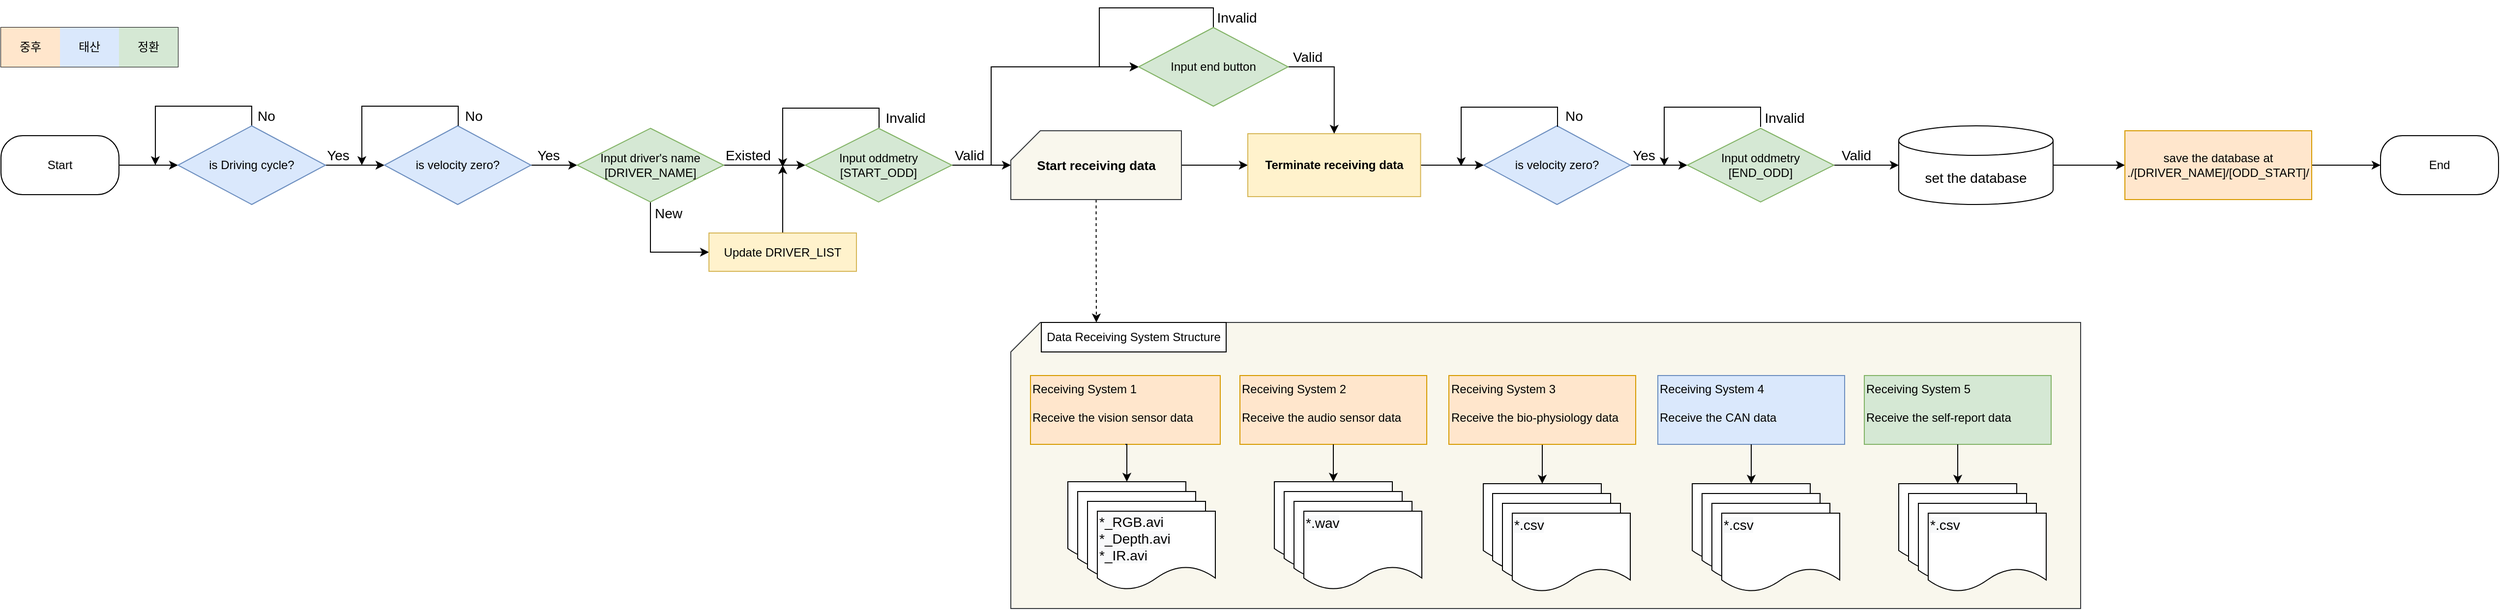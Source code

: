 <mxfile version="14.8.0" type="github">
  <diagram id="9sjSQOluyWNxVxPV03U9" name="Page-1">
    <mxGraphModel dx="3860" dy="1178" grid="1" gridSize="10" guides="1" tooltips="1" connect="1" arrows="1" fold="1" page="1" pageScale="1" pageWidth="827" pageHeight="1169" math="0" shadow="0">
      <root>
        <mxCell id="0" />
        <mxCell id="1" parent="0" />
        <mxCell id="HafpxJaXgJPL_smQRMil-64" value="" style="shape=card;whiteSpace=wrap;html=1;fillColor=#f9f7ed;strokeColor=#36393d;" parent="1" vertex="1">
          <mxGeometry x="-513" y="640" width="1088" height="291" as="geometry" />
        </mxCell>
        <mxCell id="3FpeJXdNMxqSQx9x5M5K-62" value="" style="shape=table;html=1;whiteSpace=wrap;startSize=0;container=1;collapsible=0;childLayout=tableLayout;fontSize=14;align=left;" parent="1" vertex="1">
          <mxGeometry x="-1540" y="340" width="180" height="40" as="geometry" />
        </mxCell>
        <mxCell id="3FpeJXdNMxqSQx9x5M5K-63" value="" style="shape=partialRectangle;html=1;whiteSpace=wrap;collapsible=0;dropTarget=0;pointerEvents=0;fillColor=none;top=0;left=0;bottom=0;right=0;points=[[0,0.5],[1,0.5]];portConstraint=eastwest;" parent="3FpeJXdNMxqSQx9x5M5K-62" vertex="1">
          <mxGeometry width="180" height="40" as="geometry" />
        </mxCell>
        <mxCell id="3FpeJXdNMxqSQx9x5M5K-64" value="중후" style="shape=partialRectangle;html=1;whiteSpace=wrap;connectable=0;fillColor=#ffe6cc;top=0;left=0;bottom=0;right=0;overflow=hidden;strokeColor=#d79b00;" parent="3FpeJXdNMxqSQx9x5M5K-63" vertex="1">
          <mxGeometry width="60" height="40" as="geometry" />
        </mxCell>
        <mxCell id="3FpeJXdNMxqSQx9x5M5K-65" value="태산" style="shape=partialRectangle;html=1;whiteSpace=wrap;connectable=0;fillColor=#dae8fc;top=0;left=0;bottom=0;right=0;overflow=hidden;strokeColor=#6c8ebf;" parent="3FpeJXdNMxqSQx9x5M5K-63" vertex="1">
          <mxGeometry x="60" width="60" height="40" as="geometry" />
        </mxCell>
        <mxCell id="3FpeJXdNMxqSQx9x5M5K-66" value="정환" style="shape=partialRectangle;html=1;whiteSpace=wrap;connectable=0;fillColor=#d5e8d4;top=0;left=0;bottom=0;right=0;overflow=hidden;strokeColor=#82b366;" parent="3FpeJXdNMxqSQx9x5M5K-63" vertex="1">
          <mxGeometry x="120" width="60" height="40" as="geometry" />
        </mxCell>
        <mxCell id="drxS9ock35KbLHNgBIPW-20" value="Data Receiving System Structure" style="rounded=0;whiteSpace=wrap;html=1;" parent="1" vertex="1">
          <mxGeometry x="-482" y="640" width="188" height="30" as="geometry" />
        </mxCell>
        <mxCell id="HafpxJaXgJPL_smQRMil-31" value="Receiving System 1&lt;br&gt;&lt;br&gt;&lt;div style=&quot;text-align: right&quot;&gt;&lt;span&gt;Receive the vision sensor data&lt;/span&gt;&lt;/div&gt;" style="whiteSpace=wrap;html=1;align=left;verticalAlign=top;fillColor=#ffe6cc;strokeColor=#d79b00;" parent="1" vertex="1">
          <mxGeometry x="-493" y="694" width="193" height="70" as="geometry" />
        </mxCell>
        <mxCell id="HafpxJaXgJPL_smQRMil-32" value="" style="shape=document;whiteSpace=wrap;html=1;boundedLbl=1;fontSize=14;align=left;" parent="1" vertex="1">
          <mxGeometry x="-455" y="802" width="120" height="80" as="geometry" />
        </mxCell>
        <mxCell id="HafpxJaXgJPL_smQRMil-33" value="" style="shape=document;whiteSpace=wrap;html=1;boundedLbl=1;fontSize=14;align=left;" parent="1" vertex="1">
          <mxGeometry x="-445" y="812" width="120" height="80" as="geometry" />
        </mxCell>
        <mxCell id="HafpxJaXgJPL_smQRMil-34" value="" style="shape=document;whiteSpace=wrap;html=1;boundedLbl=1;fontSize=14;align=left;" parent="1" vertex="1">
          <mxGeometry x="-435" y="822" width="120" height="80" as="geometry" />
        </mxCell>
        <mxCell id="HafpxJaXgJPL_smQRMil-35" value="&#xa;&#xa;&lt;span style=&quot;color: rgb(0, 0, 0); font-family: helvetica; font-size: 14px; font-style: normal; font-weight: 400; letter-spacing: normal; text-indent: 0px; text-transform: none; word-spacing: 0px; background-color: rgb(248, 249, 250); display: inline; float: none;&quot;&gt;*_RGB.avi&lt;/span&gt;&lt;br style=&quot;color: rgb(0, 0, 0); font-family: helvetica; font-size: 14px; font-style: normal; font-weight: 400; letter-spacing: normal; text-indent: 0px; text-transform: none; word-spacing: 0px; background-color: rgb(248, 249, 250);&quot;&gt;&lt;span style=&quot;color: rgb(0, 0, 0); font-family: helvetica; font-size: 14px; font-style: normal; font-weight: 400; letter-spacing: normal; text-indent: 0px; text-transform: none; word-spacing: 0px; background-color: rgb(248, 249, 250); display: inline; float: none;&quot;&gt;*_Depth.avi&lt;/span&gt;&lt;br style=&quot;color: rgb(0, 0, 0); font-family: helvetica; font-size: 14px; font-style: normal; font-weight: 400; letter-spacing: normal; text-indent: 0px; text-transform: none; word-spacing: 0px; background-color: rgb(248, 249, 250);&quot;&gt;&lt;span style=&quot;color: rgb(0, 0, 0); font-family: helvetica; font-size: 14px; font-style: normal; font-weight: 400; letter-spacing: normal; text-indent: 0px; text-transform: none; word-spacing: 0px; background-color: rgb(248, 249, 250); display: inline; float: none;&quot;&gt;*_IR.avi&lt;/span&gt;&#xa;&#xa;" style="shape=document;whiteSpace=wrap;html=1;boundedLbl=1;fontSize=14;align=left;verticalAlign=middle;" parent="1" vertex="1">
          <mxGeometry x="-425" y="832" width="120" height="80" as="geometry" />
        </mxCell>
        <mxCell id="HafpxJaXgJPL_smQRMil-36" value="Receiving&amp;nbsp;System 2&lt;br&gt;&lt;br&gt;&lt;span style=&quot;text-align: right&quot;&gt;Receive&amp;nbsp;&lt;/span&gt;&lt;span style=&quot;text-align: right&quot;&gt;the audio sensor data&lt;/span&gt;&lt;span style=&quot;text-align: right&quot;&gt;&lt;br&gt;&lt;/span&gt;" style="whiteSpace=wrap;html=1;align=left;verticalAlign=top;fillColor=#ffe6cc;strokeColor=#d79b00;" parent="1" vertex="1">
          <mxGeometry x="-280" y="694" width="190" height="70" as="geometry" />
        </mxCell>
        <mxCell id="HafpxJaXgJPL_smQRMil-37" style="edgeStyle=orthogonalEdgeStyle;rounded=0;orthogonalLoop=1;jettySize=auto;html=1;fontSize=14;" parent="1" source="HafpxJaXgJPL_smQRMil-38" target="HafpxJaXgJPL_smQRMil-44" edge="1">
          <mxGeometry relative="1" as="geometry" />
        </mxCell>
        <mxCell id="HafpxJaXgJPL_smQRMil-38" value="Receiving&amp;nbsp;System 3&lt;br&gt;&lt;br&gt;&lt;span style=&quot;text-align: right&quot;&gt;Receive&amp;nbsp;&lt;/span&gt;&lt;span style=&quot;text-align: right&quot;&gt;the bio-physiology data&lt;/span&gt;&lt;span style=&quot;text-align: right&quot;&gt;&lt;br&gt;&lt;/span&gt;" style="whiteSpace=wrap;html=1;align=left;verticalAlign=top;fillColor=#ffe6cc;strokeColor=#d79b00;" parent="1" vertex="1">
          <mxGeometry x="-67.5" y="694" width="190" height="70" as="geometry" />
        </mxCell>
        <mxCell id="HafpxJaXgJPL_smQRMil-39" value="Receiving&amp;nbsp;System 4&lt;br&gt;&lt;br&gt;&lt;span style=&quot;text-align: right&quot;&gt;Receive&amp;nbsp;&lt;/span&gt;&lt;span style=&quot;text-align: right&quot;&gt;the CAN data&lt;/span&gt;&lt;span style=&quot;text-align: right&quot;&gt;&lt;br&gt;&lt;/span&gt;" style="whiteSpace=wrap;html=1;align=left;verticalAlign=top;fillColor=#dae8fc;strokeColor=#6c8ebf;" parent="1" vertex="1">
          <mxGeometry x="145" y="694" width="190" height="70" as="geometry" />
        </mxCell>
        <mxCell id="HafpxJaXgJPL_smQRMil-40" value="" style="shape=document;whiteSpace=wrap;html=1;boundedLbl=1;fontSize=14;align=left;" parent="1" vertex="1">
          <mxGeometry x="-245" y="802" width="120" height="80" as="geometry" />
        </mxCell>
        <mxCell id="HafpxJaXgJPL_smQRMil-41" value="" style="shape=document;whiteSpace=wrap;html=1;boundedLbl=1;fontSize=14;align=left;" parent="1" vertex="1">
          <mxGeometry x="-235" y="812" width="120" height="80" as="geometry" />
        </mxCell>
        <mxCell id="HafpxJaXgJPL_smQRMil-42" value="" style="shape=document;whiteSpace=wrap;html=1;boundedLbl=1;fontSize=14;align=left;" parent="1" vertex="1">
          <mxGeometry x="-225" y="822" width="120" height="80" as="geometry" />
        </mxCell>
        <mxCell id="HafpxJaXgJPL_smQRMil-43" value="&#xa;&#xa;&lt;span style=&quot;color: rgb(0, 0, 0); font-family: helvetica; font-size: 14px; font-style: normal; font-weight: 400; letter-spacing: normal; text-align: left; text-indent: 0px; text-transform: none; word-spacing: 0px; background-color: rgb(248, 249, 250); display: inline; float: none;&quot;&gt;*.wav&lt;/span&gt;&#xa;&#xa;" style="shape=document;whiteSpace=wrap;html=1;boundedLbl=1;fontSize=14;align=left;verticalAlign=bottom;" parent="1" vertex="1">
          <mxGeometry x="-215" y="832" width="120" height="80" as="geometry" />
        </mxCell>
        <mxCell id="HafpxJaXgJPL_smQRMil-44" value="" style="shape=document;whiteSpace=wrap;html=1;boundedLbl=1;fontSize=14;align=left;" parent="1" vertex="1">
          <mxGeometry x="-32.5" y="804" width="120" height="80" as="geometry" />
        </mxCell>
        <mxCell id="HafpxJaXgJPL_smQRMil-45" value="" style="shape=document;whiteSpace=wrap;html=1;boundedLbl=1;fontSize=14;align=left;" parent="1" vertex="1">
          <mxGeometry x="-23" y="814" width="120" height="80" as="geometry" />
        </mxCell>
        <mxCell id="HafpxJaXgJPL_smQRMil-46" value="" style="shape=document;whiteSpace=wrap;html=1;boundedLbl=1;fontSize=14;align=left;" parent="1" vertex="1">
          <mxGeometry x="-13" y="824" width="120" height="80" as="geometry" />
        </mxCell>
        <mxCell id="HafpxJaXgJPL_smQRMil-47" value="&#xa;&#xa;&lt;span style=&quot;color: rgb(0, 0, 0); font-family: helvetica; font-size: 14px; font-style: normal; font-weight: 400; letter-spacing: normal; text-align: left; text-indent: 0px; text-transform: none; word-spacing: 0px; background-color: rgb(248, 249, 250); display: inline; float: none;&quot;&gt;*.csv&lt;/span&gt;&#xa;&#xa;" style="shape=document;whiteSpace=wrap;html=1;boundedLbl=1;fontSize=14;align=left;verticalAlign=bottom;" parent="1" vertex="1">
          <mxGeometry x="-3" y="834" width="120" height="80" as="geometry" />
        </mxCell>
        <mxCell id="HafpxJaXgJPL_smQRMil-48" value="" style="shape=document;whiteSpace=wrap;html=1;boundedLbl=1;fontSize=14;align=left;" parent="1" vertex="1">
          <mxGeometry x="180" y="804" width="120" height="80" as="geometry" />
        </mxCell>
        <mxCell id="HafpxJaXgJPL_smQRMil-49" value="" style="shape=document;whiteSpace=wrap;html=1;boundedLbl=1;fontSize=14;align=left;" parent="1" vertex="1">
          <mxGeometry x="190" y="814" width="120" height="80" as="geometry" />
        </mxCell>
        <mxCell id="HafpxJaXgJPL_smQRMil-50" value="" style="shape=document;whiteSpace=wrap;html=1;boundedLbl=1;fontSize=14;align=left;" parent="1" vertex="1">
          <mxGeometry x="200" y="824" width="120" height="80" as="geometry" />
        </mxCell>
        <mxCell id="HafpxJaXgJPL_smQRMil-51" value="&#xa;&#xa;&lt;span style=&quot;color: rgb(0, 0, 0); font-family: helvetica; font-size: 14px; font-style: normal; font-weight: 400; letter-spacing: normal; text-align: left; text-indent: 0px; text-transform: none; word-spacing: 0px; background-color: rgb(248, 249, 250); display: inline; float: none;&quot;&gt;*.csv&lt;/span&gt;&#xa;&#xa;" style="shape=document;whiteSpace=wrap;html=1;boundedLbl=1;fontSize=14;align=left;verticalAlign=bottom;" parent="1" vertex="1">
          <mxGeometry x="210" y="834" width="120" height="80" as="geometry" />
        </mxCell>
        <mxCell id="HafpxJaXgJPL_smQRMil-52" value="Receiving&amp;nbsp;System 5&lt;br&gt;&lt;br&gt;&lt;span style=&quot;text-align: right&quot;&gt;Receive&amp;nbsp;&lt;/span&gt;&lt;span style=&quot;text-align: right&quot;&gt;the self-report data&lt;/span&gt;&lt;span style=&quot;text-align: right&quot;&gt;&lt;br&gt;&lt;/span&gt;" style="whiteSpace=wrap;html=1;align=left;verticalAlign=top;fillColor=#d5e8d4;strokeColor=#82b366;" parent="1" vertex="1">
          <mxGeometry x="355" y="694" width="190" height="70" as="geometry" />
        </mxCell>
        <mxCell id="HafpxJaXgJPL_smQRMil-53" value="" style="shape=document;whiteSpace=wrap;html=1;boundedLbl=1;fontSize=14;align=left;" parent="1" vertex="1">
          <mxGeometry x="390" y="804" width="120" height="80" as="geometry" />
        </mxCell>
        <mxCell id="HafpxJaXgJPL_smQRMil-54" value="" style="shape=document;whiteSpace=wrap;html=1;boundedLbl=1;fontSize=14;align=left;" parent="1" vertex="1">
          <mxGeometry x="400" y="814" width="120" height="80" as="geometry" />
        </mxCell>
        <mxCell id="HafpxJaXgJPL_smQRMil-55" value="" style="shape=document;whiteSpace=wrap;html=1;boundedLbl=1;fontSize=14;align=left;" parent="1" vertex="1">
          <mxGeometry x="410" y="824" width="120" height="80" as="geometry" />
        </mxCell>
        <mxCell id="HafpxJaXgJPL_smQRMil-56" value="&#xa;&#xa;&lt;span style=&quot;color: rgb(0, 0, 0); font-family: helvetica; font-size: 14px; font-style: normal; font-weight: 400; letter-spacing: normal; text-align: left; text-indent: 0px; text-transform: none; word-spacing: 0px; background-color: rgb(248, 249, 250); display: inline; float: none;&quot;&gt;*.csv&lt;/span&gt;&#xa;&#xa;" style="shape=document;whiteSpace=wrap;html=1;boundedLbl=1;fontSize=14;align=left;verticalAlign=bottom;" parent="1" vertex="1">
          <mxGeometry x="420" y="834" width="120" height="80" as="geometry" />
        </mxCell>
        <mxCell id="HafpxJaXgJPL_smQRMil-57" style="edgeStyle=orthogonalEdgeStyle;rounded=0;orthogonalLoop=1;jettySize=auto;html=1;fontSize=14;exitX=0.5;exitY=1;exitDx=0;exitDy=0;entryX=0.5;entryY=0;entryDx=0;entryDy=0;" parent="1" source="HafpxJaXgJPL_smQRMil-36" target="HafpxJaXgJPL_smQRMil-40" edge="1">
          <mxGeometry relative="1" as="geometry">
            <mxPoint x="37.5" y="806" as="sourcePoint" />
            <mxPoint x="37.5" y="896" as="targetPoint" />
          </mxGeometry>
        </mxCell>
        <mxCell id="HafpxJaXgJPL_smQRMil-58" style="edgeStyle=orthogonalEdgeStyle;rounded=0;orthogonalLoop=1;jettySize=auto;html=1;fontSize=14;exitX=0.5;exitY=1;exitDx=0;exitDy=0;entryX=0.5;entryY=0;entryDx=0;entryDy=0;" parent="1" source="HafpxJaXgJPL_smQRMil-31" target="HafpxJaXgJPL_smQRMil-32" edge="1">
          <mxGeometry relative="1" as="geometry">
            <mxPoint x="-175" y="806" as="sourcePoint" />
            <mxPoint x="-190" y="896" as="targetPoint" />
          </mxGeometry>
        </mxCell>
        <mxCell id="HafpxJaXgJPL_smQRMil-59" style="edgeStyle=orthogonalEdgeStyle;rounded=0;orthogonalLoop=1;jettySize=auto;html=1;fontSize=14;exitX=0.5;exitY=1;exitDx=0;exitDy=0;entryX=0.5;entryY=0;entryDx=0;entryDy=0;" parent="1" source="HafpxJaXgJPL_smQRMil-39" target="HafpxJaXgJPL_smQRMil-48" edge="1">
          <mxGeometry relative="1" as="geometry">
            <mxPoint x="37.5" y="806" as="sourcePoint" />
            <mxPoint x="37.5" y="896" as="targetPoint" />
          </mxGeometry>
        </mxCell>
        <mxCell id="HafpxJaXgJPL_smQRMil-60" style="edgeStyle=orthogonalEdgeStyle;rounded=0;orthogonalLoop=1;jettySize=auto;html=1;fontSize=14;exitX=0.5;exitY=1;exitDx=0;exitDy=0;entryX=0.5;entryY=0;entryDx=0;entryDy=0;" parent="1" source="HafpxJaXgJPL_smQRMil-52" target="HafpxJaXgJPL_smQRMil-53" edge="1">
          <mxGeometry relative="1" as="geometry">
            <mxPoint x="47.5" y="816" as="sourcePoint" />
            <mxPoint x="47.5" y="906" as="targetPoint" />
          </mxGeometry>
        </mxCell>
        <mxCell id="bvBq929IR__7hh6riqBq-3" value="" style="edgeStyle=orthogonalEdgeStyle;rounded=0;orthogonalLoop=1;jettySize=auto;html=1;" edge="1" parent="1" source="bvBq929IR__7hh6riqBq-1" target="bvBq929IR__7hh6riqBq-2">
          <mxGeometry relative="1" as="geometry" />
        </mxCell>
        <mxCell id="bvBq929IR__7hh6riqBq-1" value="Start" style="rounded=1;whiteSpace=wrap;html=1;arcSize=37;" vertex="1" parent="1">
          <mxGeometry x="-1540" y="450" width="120" height="60" as="geometry" />
        </mxCell>
        <mxCell id="bvBq929IR__7hh6riqBq-5" value="" style="edgeStyle=orthogonalEdgeStyle;rounded=0;orthogonalLoop=1;jettySize=auto;html=1;" edge="1" parent="1" source="bvBq929IR__7hh6riqBq-2" target="bvBq929IR__7hh6riqBq-4">
          <mxGeometry relative="1" as="geometry" />
        </mxCell>
        <mxCell id="bvBq929IR__7hh6riqBq-24" style="edgeStyle=orthogonalEdgeStyle;rounded=0;orthogonalLoop=1;jettySize=auto;html=1;exitX=0.5;exitY=0;exitDx=0;exitDy=0;" edge="1" parent="1" source="bvBq929IR__7hh6riqBq-2">
          <mxGeometry relative="1" as="geometry">
            <mxPoint x="-1383" y="480" as="targetPoint" />
            <Array as="points">
              <mxPoint x="-1285" y="420" />
              <mxPoint x="-1383" y="420" />
              <mxPoint x="-1383" y="480" />
            </Array>
          </mxGeometry>
        </mxCell>
        <mxCell id="bvBq929IR__7hh6riqBq-2" value="is Driving cycle?" style="rhombus;whiteSpace=wrap;html=1;fillColor=#dae8fc;strokeColor=#6c8ebf;" vertex="1" parent="1">
          <mxGeometry x="-1360" y="440" width="150" height="80" as="geometry" />
        </mxCell>
        <mxCell id="bvBq929IR__7hh6riqBq-7" value="" style="edgeStyle=orthogonalEdgeStyle;rounded=0;orthogonalLoop=1;jettySize=auto;html=1;" edge="1" parent="1" source="bvBq929IR__7hh6riqBq-4" target="bvBq929IR__7hh6riqBq-6">
          <mxGeometry relative="1" as="geometry" />
        </mxCell>
        <mxCell id="bvBq929IR__7hh6riqBq-4" value="is velocity zero?" style="rhombus;whiteSpace=wrap;html=1;fillColor=#dae8fc;strokeColor=#6c8ebf;" vertex="1" parent="1">
          <mxGeometry x="-1150" y="440" width="149" height="80" as="geometry" />
        </mxCell>
        <mxCell id="bvBq929IR__7hh6riqBq-9" value="" style="edgeStyle=orthogonalEdgeStyle;rounded=0;orthogonalLoop=1;jettySize=auto;html=1;" edge="1" parent="1" source="bvBq929IR__7hh6riqBq-6" target="bvBq929IR__7hh6riqBq-8">
          <mxGeometry relative="1" as="geometry" />
        </mxCell>
        <mxCell id="bvBq929IR__7hh6riqBq-34" style="edgeStyle=orthogonalEdgeStyle;rounded=0;orthogonalLoop=1;jettySize=auto;html=1;exitX=0.5;exitY=1;exitDx=0;exitDy=0;entryX=0;entryY=0.5;entryDx=0;entryDy=0;" edge="1" parent="1" source="bvBq929IR__7hh6riqBq-6" target="bvBq929IR__7hh6riqBq-30">
          <mxGeometry relative="1" as="geometry" />
        </mxCell>
        <mxCell id="bvBq929IR__7hh6riqBq-6" value="Input driver&#39;s name&lt;br&gt;[DRIVER_NAME]" style="rhombus;whiteSpace=wrap;html=1;fillColor=#d5e8d4;strokeColor=#82b366;" vertex="1" parent="1">
          <mxGeometry x="-954" y="442.5" width="149" height="75" as="geometry" />
        </mxCell>
        <mxCell id="bvBq929IR__7hh6riqBq-11" value="" style="edgeStyle=orthogonalEdgeStyle;rounded=0;orthogonalLoop=1;jettySize=auto;html=1;" edge="1" parent="1" source="bvBq929IR__7hh6riqBq-8" target="bvBq929IR__7hh6riqBq-10">
          <mxGeometry relative="1" as="geometry" />
        </mxCell>
        <mxCell id="bvBq929IR__7hh6riqBq-8" value="Input oddmetry&lt;br&gt;[START_ODD]" style="rhombus;whiteSpace=wrap;html=1;fillColor=#d5e8d4;strokeColor=#82b366;" vertex="1" parent="1">
          <mxGeometry x="-722" y="442.5" width="149" height="75" as="geometry" />
        </mxCell>
        <mxCell id="bvBq929IR__7hh6riqBq-13" value="" style="edgeStyle=orthogonalEdgeStyle;rounded=0;orthogonalLoop=1;jettySize=auto;html=1;" edge="1" parent="1" source="bvBq929IR__7hh6riqBq-10" target="bvBq929IR__7hh6riqBq-12">
          <mxGeometry relative="1" as="geometry" />
        </mxCell>
        <mxCell id="bvBq929IR__7hh6riqBq-36" style="edgeStyle=orthogonalEdgeStyle;rounded=0;orthogonalLoop=1;jettySize=auto;html=1;entryX=0;entryY=0.5;entryDx=0;entryDy=0;" edge="1" parent="1" target="bvBq929IR__7hh6riqBq-35">
          <mxGeometry relative="1" as="geometry">
            <mxPoint x="-533" y="480" as="sourcePoint" />
            <Array as="points">
              <mxPoint x="-533" y="380" />
            </Array>
          </mxGeometry>
        </mxCell>
        <mxCell id="bvBq929IR__7hh6riqBq-58" style="edgeStyle=orthogonalEdgeStyle;rounded=0;orthogonalLoop=1;jettySize=auto;html=1;exitX=0.5;exitY=1;exitDx=0;exitDy=0;exitPerimeter=0;dashed=1;" edge="1" parent="1" source="bvBq929IR__7hh6riqBq-10">
          <mxGeometry relative="1" as="geometry">
            <mxPoint x="-426" y="640" as="targetPoint" />
          </mxGeometry>
        </mxCell>
        <mxCell id="bvBq929IR__7hh6riqBq-10" value="&lt;b&gt;&lt;font style=&quot;font-size: 13px&quot;&gt;Start receiving data&lt;/font&gt;&lt;/b&gt;" style="shape=card;whiteSpace=wrap;html=1;fillColor=#f9f7ed;strokeColor=#36393d;" vertex="1" parent="1">
          <mxGeometry x="-513" y="445" width="173.5" height="70" as="geometry" />
        </mxCell>
        <mxCell id="bvBq929IR__7hh6riqBq-15" value="" style="edgeStyle=orthogonalEdgeStyle;rounded=0;orthogonalLoop=1;jettySize=auto;html=1;" edge="1" parent="1" source="bvBq929IR__7hh6riqBq-12" target="bvBq929IR__7hh6riqBq-14">
          <mxGeometry relative="1" as="geometry" />
        </mxCell>
        <mxCell id="bvBq929IR__7hh6riqBq-12" value="&lt;b&gt;Terminate receiving data&lt;/b&gt;" style="rounded=0;whiteSpace=wrap;html=1;fillColor=#fff2cc;strokeColor=#d6b656;" vertex="1" parent="1">
          <mxGeometry x="-272" y="448" width="175.75" height="64" as="geometry" />
        </mxCell>
        <mxCell id="bvBq929IR__7hh6riqBq-17" value="" style="edgeStyle=orthogonalEdgeStyle;rounded=0;orthogonalLoop=1;jettySize=auto;html=1;" edge="1" parent="1" source="bvBq929IR__7hh6riqBq-14" target="bvBq929IR__7hh6riqBq-16">
          <mxGeometry relative="1" as="geometry" />
        </mxCell>
        <mxCell id="bvBq929IR__7hh6riqBq-14" value="is velocity zero?" style="rhombus;whiteSpace=wrap;html=1;fillColor=#dae8fc;strokeColor=#6c8ebf;" vertex="1" parent="1">
          <mxGeometry x="-32" y="440" width="149" height="80" as="geometry" />
        </mxCell>
        <mxCell id="bvBq929IR__7hh6riqBq-19" value="" style="edgeStyle=orthogonalEdgeStyle;rounded=0;orthogonalLoop=1;jettySize=auto;html=1;" edge="1" parent="1" source="bvBq929IR__7hh6riqBq-16" target="bvBq929IR__7hh6riqBq-18">
          <mxGeometry relative="1" as="geometry" />
        </mxCell>
        <mxCell id="bvBq929IR__7hh6riqBq-16" value="Input oddmetry&lt;br&gt;[END_ODD]" style="rhombus;whiteSpace=wrap;html=1;fillColor=#d5e8d4;strokeColor=#82b366;" vertex="1" parent="1">
          <mxGeometry x="175" y="442.5" width="149" height="75" as="geometry" />
        </mxCell>
        <mxCell id="bvBq929IR__7hh6riqBq-21" value="" style="edgeStyle=orthogonalEdgeStyle;rounded=0;orthogonalLoop=1;jettySize=auto;html=1;" edge="1" parent="1" source="bvBq929IR__7hh6riqBq-18" target="bvBq929IR__7hh6riqBq-20">
          <mxGeometry relative="1" as="geometry" />
        </mxCell>
        <mxCell id="bvBq929IR__7hh6riqBq-18" value="set the database" style="shape=cylinder3;whiteSpace=wrap;html=1;boundedLbl=1;backgroundOutline=1;size=15;fontSize=14;align=center;" vertex="1" parent="1">
          <mxGeometry x="390" y="440" width="157" height="80" as="geometry" />
        </mxCell>
        <mxCell id="bvBq929IR__7hh6riqBq-23" value="" style="edgeStyle=orthogonalEdgeStyle;rounded=0;orthogonalLoop=1;jettySize=auto;html=1;" edge="1" parent="1" source="bvBq929IR__7hh6riqBq-20" target="bvBq929IR__7hh6riqBq-22">
          <mxGeometry relative="1" as="geometry" />
        </mxCell>
        <mxCell id="bvBq929IR__7hh6riqBq-20" value="save the database at&lt;br&gt;./[DRIVER_NAME]/[ODD_START]/" style="whiteSpace=wrap;html=1;align=center;verticalAlign=middle;fillColor=#ffe6cc;strokeColor=#d79b00;" vertex="1" parent="1">
          <mxGeometry x="620" y="445" width="190" height="70" as="geometry" />
        </mxCell>
        <mxCell id="bvBq929IR__7hh6riqBq-22" value="End" style="rounded=1;whiteSpace=wrap;html=1;arcSize=37;" vertex="1" parent="1">
          <mxGeometry x="880" y="450" width="120" height="60" as="geometry" />
        </mxCell>
        <mxCell id="bvBq929IR__7hh6riqBq-28" style="edgeStyle=orthogonalEdgeStyle;rounded=0;orthogonalLoop=1;jettySize=auto;html=1;exitX=0.5;exitY=0;exitDx=0;exitDy=0;" edge="1" parent="1">
          <mxGeometry relative="1" as="geometry">
            <mxPoint x="-1173" y="480" as="targetPoint" />
            <mxPoint x="-1075" y="440" as="sourcePoint" />
            <Array as="points">
              <mxPoint x="-1075" y="420" />
              <mxPoint x="-1173" y="420" />
              <mxPoint x="-1173" y="480" />
            </Array>
          </mxGeometry>
        </mxCell>
        <mxCell id="bvBq929IR__7hh6riqBq-33" style="edgeStyle=orthogonalEdgeStyle;rounded=0;orthogonalLoop=1;jettySize=auto;html=1;exitX=0.5;exitY=0;exitDx=0;exitDy=0;" edge="1" parent="1" source="bvBq929IR__7hh6riqBq-30">
          <mxGeometry relative="1" as="geometry">
            <mxPoint x="-745" y="480" as="targetPoint" />
          </mxGeometry>
        </mxCell>
        <mxCell id="bvBq929IR__7hh6riqBq-30" value="Update DRIVER_LIST" style="rounded=0;whiteSpace=wrap;html=1;fillColor=#fff2cc;strokeColor=#d6b656;" vertex="1" parent="1">
          <mxGeometry x="-820" y="549" width="150" height="39" as="geometry" />
        </mxCell>
        <mxCell id="bvBq929IR__7hh6riqBq-31" style="edgeStyle=orthogonalEdgeStyle;rounded=0;orthogonalLoop=1;jettySize=auto;html=1;exitX=0.5;exitY=0;exitDx=0;exitDy=0;" edge="1" parent="1">
          <mxGeometry relative="1" as="geometry">
            <mxPoint x="-745" y="482" as="targetPoint" />
            <mxPoint x="-647" y="442" as="sourcePoint" />
            <Array as="points">
              <mxPoint x="-647" y="422" />
              <mxPoint x="-745" y="422" />
              <mxPoint x="-745" y="482" />
            </Array>
          </mxGeometry>
        </mxCell>
        <mxCell id="bvBq929IR__7hh6riqBq-38" style="edgeStyle=orthogonalEdgeStyle;rounded=0;orthogonalLoop=1;jettySize=auto;html=1;exitX=1;exitY=0.5;exitDx=0;exitDy=0;entryX=0.5;entryY=0;entryDx=0;entryDy=0;" edge="1" parent="1" source="bvBq929IR__7hh6riqBq-35" target="bvBq929IR__7hh6riqBq-12">
          <mxGeometry relative="1" as="geometry" />
        </mxCell>
        <mxCell id="bvBq929IR__7hh6riqBq-39" style="edgeStyle=orthogonalEdgeStyle;rounded=0;orthogonalLoop=1;jettySize=auto;html=1;exitX=0.5;exitY=0;exitDx=0;exitDy=0;entryX=0;entryY=0.5;entryDx=0;entryDy=0;" edge="1" parent="1" source="bvBq929IR__7hh6riqBq-35" target="bvBq929IR__7hh6riqBq-35">
          <mxGeometry relative="1" as="geometry">
            <mxPoint x="-423" y="390" as="targetPoint" />
            <Array as="points">
              <mxPoint x="-307" y="320" />
              <mxPoint x="-423" y="320" />
              <mxPoint x="-423" y="380" />
            </Array>
          </mxGeometry>
        </mxCell>
        <mxCell id="bvBq929IR__7hh6riqBq-35" value="Input end button" style="rhombus;whiteSpace=wrap;html=1;fillColor=#d5e8d4;strokeColor=#82b366;" vertex="1" parent="1">
          <mxGeometry x="-383" y="340" width="152" height="80" as="geometry" />
        </mxCell>
        <mxCell id="bvBq929IR__7hh6riqBq-41" style="edgeStyle=orthogonalEdgeStyle;rounded=0;orthogonalLoop=1;jettySize=auto;html=1;exitX=0.5;exitY=0;exitDx=0;exitDy=0;" edge="1" parent="1">
          <mxGeometry relative="1" as="geometry">
            <mxPoint x="151.5" y="481.0" as="targetPoint" />
            <mxPoint x="249.5" y="441" as="sourcePoint" />
            <Array as="points">
              <mxPoint x="249.5" y="421" />
              <mxPoint x="151.5" y="421" />
              <mxPoint x="151.5" y="481" />
            </Array>
          </mxGeometry>
        </mxCell>
        <mxCell id="bvBq929IR__7hh6riqBq-42" style="edgeStyle=orthogonalEdgeStyle;rounded=0;orthogonalLoop=1;jettySize=auto;html=1;exitX=0.5;exitY=0;exitDx=0;exitDy=0;" edge="1" parent="1">
          <mxGeometry relative="1" as="geometry">
            <mxPoint x="-55.0" y="481.0" as="targetPoint" />
            <mxPoint x="43" y="441" as="sourcePoint" />
            <Array as="points">
              <mxPoint x="43" y="421" />
              <mxPoint x="-55" y="421" />
              <mxPoint x="-55" y="481" />
            </Array>
          </mxGeometry>
        </mxCell>
        <mxCell id="bvBq929IR__7hh6riqBq-43" value="No" style="text;html=1;strokeColor=none;fillColor=none;align=center;verticalAlign=middle;whiteSpace=wrap;rounded=0;fontSize=14;" vertex="1" parent="1">
          <mxGeometry x="-1290" y="420" width="40" height="20" as="geometry" />
        </mxCell>
        <mxCell id="bvBq929IR__7hh6riqBq-45" value="No" style="text;html=1;strokeColor=none;fillColor=none;align=center;verticalAlign=middle;whiteSpace=wrap;rounded=0;fontSize=14;" vertex="1" parent="1">
          <mxGeometry x="-1079" y="420" width="40" height="20" as="geometry" />
        </mxCell>
        <mxCell id="bvBq929IR__7hh6riqBq-46" value="No" style="text;html=1;strokeColor=none;fillColor=none;align=center;verticalAlign=middle;whiteSpace=wrap;rounded=0;fontSize=14;" vertex="1" parent="1">
          <mxGeometry x="40" y="420" width="40" height="20" as="geometry" />
        </mxCell>
        <mxCell id="bvBq929IR__7hh6riqBq-47" value="Yes" style="text;html=1;strokeColor=none;fillColor=none;align=center;verticalAlign=middle;whiteSpace=wrap;rounded=0;fontSize=14;" vertex="1" parent="1">
          <mxGeometry x="-1217" y="460" width="40" height="20" as="geometry" />
        </mxCell>
        <mxCell id="bvBq929IR__7hh6riqBq-48" value="Yes" style="text;html=1;strokeColor=none;fillColor=none;align=center;verticalAlign=middle;whiteSpace=wrap;rounded=0;fontSize=14;" vertex="1" parent="1">
          <mxGeometry x="-1003" y="460" width="40" height="20" as="geometry" />
        </mxCell>
        <mxCell id="bvBq929IR__7hh6riqBq-49" value="Yes" style="text;html=1;strokeColor=none;fillColor=none;align=center;verticalAlign=middle;whiteSpace=wrap;rounded=0;fontSize=14;" vertex="1" parent="1">
          <mxGeometry x="111" y="460" width="40" height="20" as="geometry" />
        </mxCell>
        <mxCell id="bvBq929IR__7hh6riqBq-50" value="New" style="text;html=1;strokeColor=none;fillColor=none;align=center;verticalAlign=middle;whiteSpace=wrap;rounded=0;fontSize=14;" vertex="1" parent="1">
          <mxGeometry x="-881" y="518.5" width="40" height="20" as="geometry" />
        </mxCell>
        <mxCell id="bvBq929IR__7hh6riqBq-51" value="Existed" style="text;html=1;strokeColor=none;fillColor=none;align=center;verticalAlign=middle;whiteSpace=wrap;rounded=0;fontSize=14;" vertex="1" parent="1">
          <mxGeometry x="-800" y="460" width="40" height="20" as="geometry" />
        </mxCell>
        <mxCell id="bvBq929IR__7hh6riqBq-52" value="Invalid" style="text;html=1;strokeColor=none;fillColor=none;align=center;verticalAlign=middle;whiteSpace=wrap;rounded=0;fontSize=14;" vertex="1" parent="1">
          <mxGeometry x="-643" y="420" width="46" height="23" as="geometry" />
        </mxCell>
        <mxCell id="bvBq929IR__7hh6riqBq-53" value="Valid" style="text;html=1;strokeColor=none;fillColor=none;align=center;verticalAlign=middle;whiteSpace=wrap;rounded=0;fontSize=14;" vertex="1" parent="1">
          <mxGeometry x="-575.5" y="460" width="40" height="20" as="geometry" />
        </mxCell>
        <mxCell id="bvBq929IR__7hh6riqBq-54" value="Invalid" style="text;html=1;strokeColor=none;fillColor=none;align=center;verticalAlign=middle;whiteSpace=wrap;rounded=0;fontSize=14;" vertex="1" parent="1">
          <mxGeometry x="-303" y="320" width="40" height="20" as="geometry" />
        </mxCell>
        <mxCell id="bvBq929IR__7hh6riqBq-55" value="Valid" style="text;html=1;strokeColor=none;fillColor=none;align=center;verticalAlign=middle;whiteSpace=wrap;rounded=0;fontSize=14;" vertex="1" parent="1">
          <mxGeometry x="-231" y="360" width="40" height="20" as="geometry" />
        </mxCell>
        <mxCell id="bvBq929IR__7hh6riqBq-56" value="Invalid" style="text;html=1;strokeColor=none;fillColor=none;align=center;verticalAlign=middle;whiteSpace=wrap;rounded=0;fontSize=14;" vertex="1" parent="1">
          <mxGeometry x="251" y="420" width="46" height="23" as="geometry" />
        </mxCell>
        <mxCell id="bvBq929IR__7hh6riqBq-57" value="Valid" style="text;html=1;strokeColor=none;fillColor=none;align=center;verticalAlign=middle;whiteSpace=wrap;rounded=0;fontSize=14;" vertex="1" parent="1">
          <mxGeometry x="327" y="460" width="40" height="20" as="geometry" />
        </mxCell>
      </root>
    </mxGraphModel>
  </diagram>
</mxfile>
